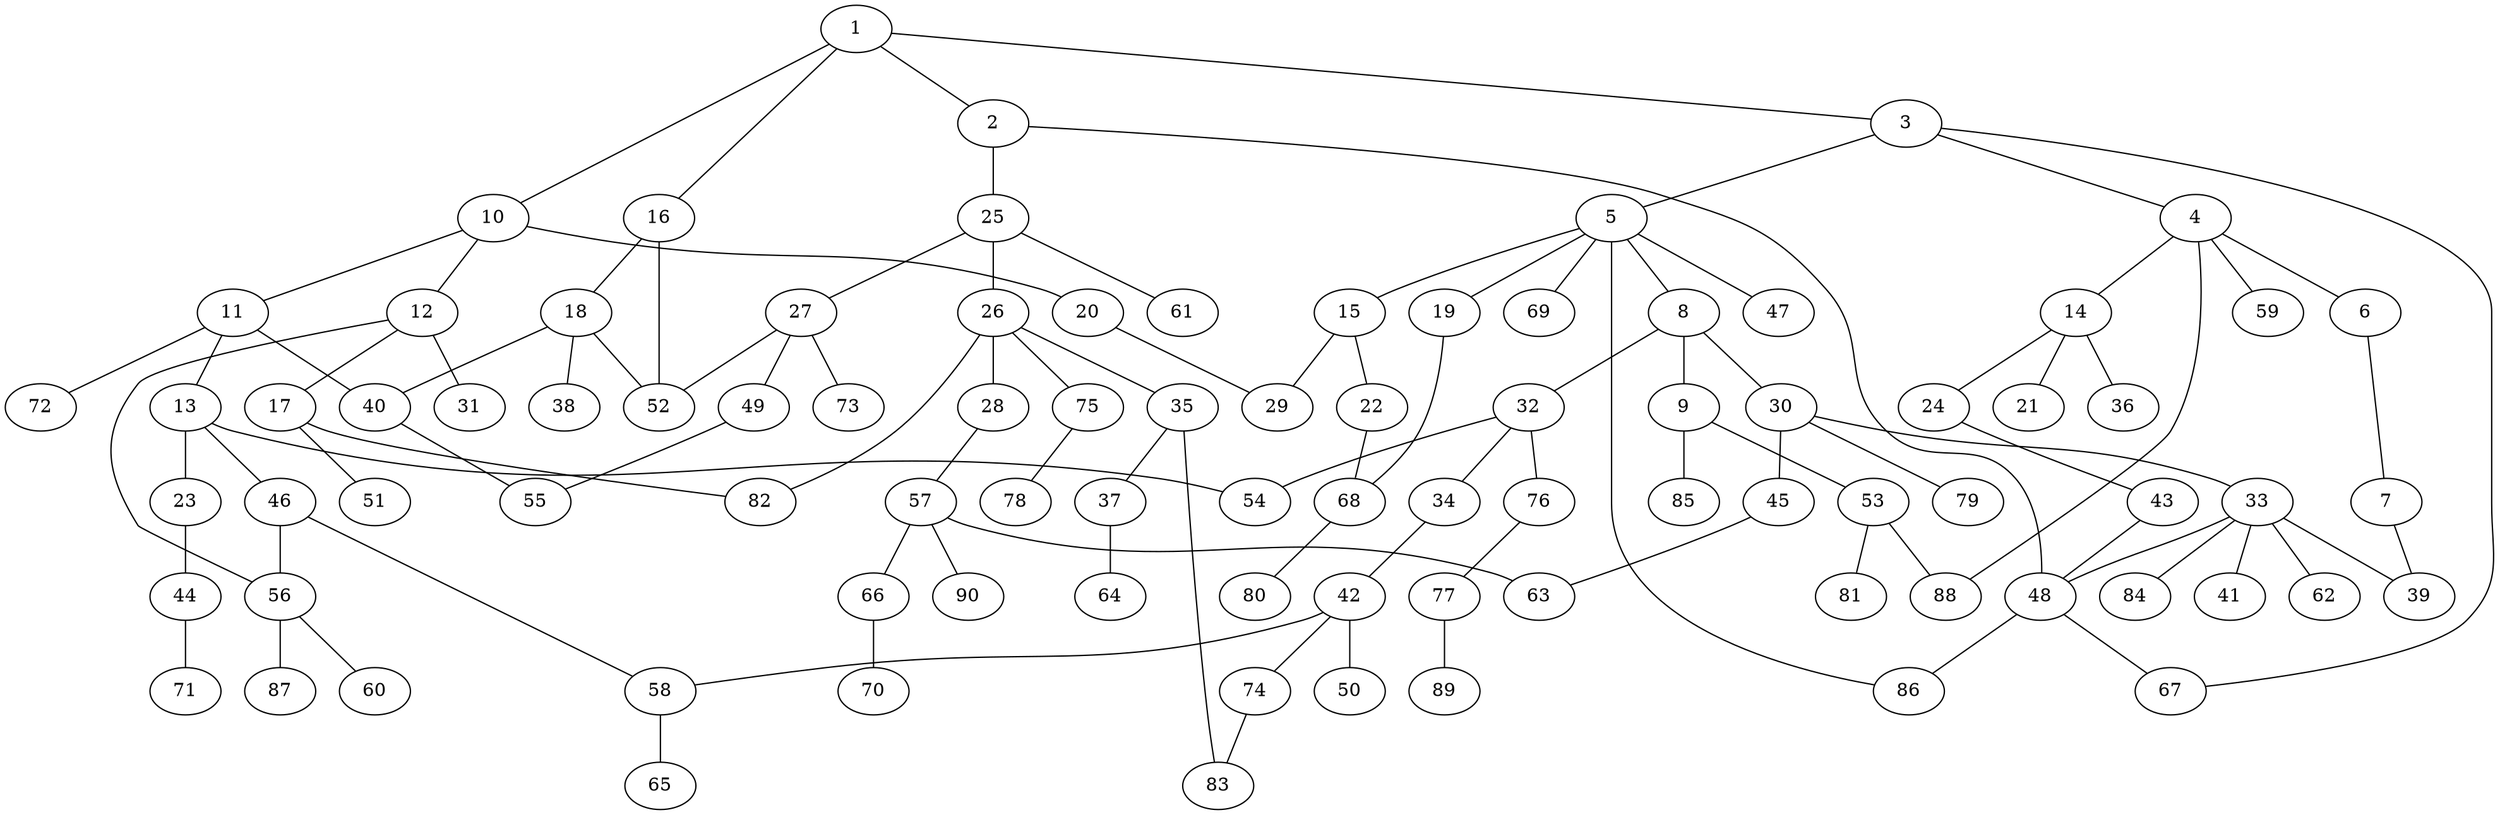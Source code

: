 graph graphname {1--2
1--3
1--10
1--16
2--25
2--48
3--4
3--5
3--67
4--6
4--14
4--59
4--88
5--8
5--15
5--19
5--47
5--69
5--86
6--7
7--39
8--9
8--30
8--32
9--53
9--85
10--11
10--12
10--20
11--13
11--40
11--72
12--17
12--31
12--56
13--23
13--46
13--54
14--21
14--24
14--36
15--22
15--29
16--18
16--52
17--51
17--82
18--38
18--40
18--52
19--68
20--29
22--68
23--44
24--43
25--26
25--27
25--61
26--28
26--35
26--75
26--82
27--49
27--52
27--73
28--57
30--33
30--45
30--79
32--34
32--54
32--76
33--39
33--41
33--48
33--62
33--84
34--42
35--37
35--83
37--64
40--55
42--50
42--58
42--74
43--48
44--71
45--63
46--56
46--58
48--67
48--86
49--55
53--81
53--88
56--60
56--87
57--63
57--66
57--90
58--65
66--70
68--80
74--83
75--78
76--77
77--89
}